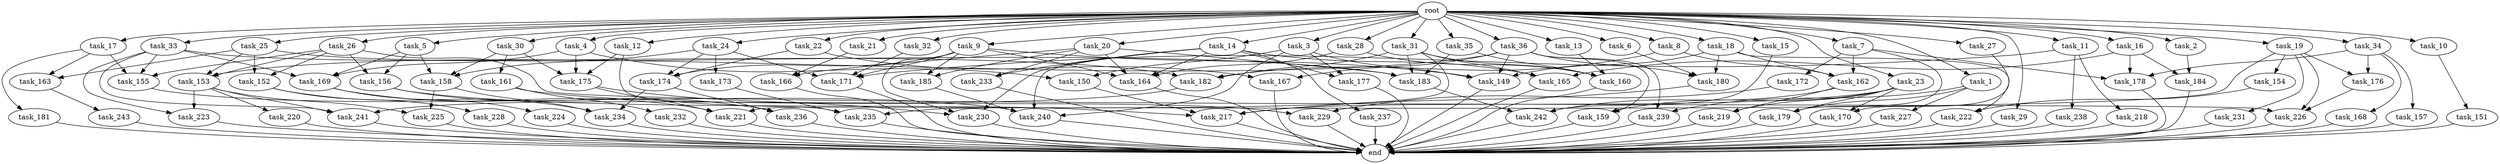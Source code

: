 digraph G {
  task_162 [size="8933531975.680000"];
  task_220 [size="6957847019.520000"];
  task_221 [size="16320875724.800001"];
  task_240 [size="20787641712.639999"];
  task_15 [size="10.240000"];
  task_229 [size="2920577761.280000"];
  task_161 [size="5497558138.880000"];
  task_9 [size="10.240000"];
  task_163 [size="2147483648.000000"];
  task_183 [size="12025908428.800001"];
  task_4 [size="10.240000"];
  task_179 [size="9448928051.200001"];
  task_20 [size="10.240000"];
  task_166 [size="10737418240.000000"];
  task_13 [size="10.240000"];
  task_14 [size="10.240000"];
  task_174 [size="10823317585.920000"];
  task_32 [size="10.240000"];
  task_3 [size="10.240000"];
  task_159 [size="4552665333.760000"];
  task_5 [size="10.240000"];
  task_169 [size="6528350289.920000"];
  task_180 [size="9277129359.360001"];
  task_155 [size="11424613007.360001"];
  task_185 [size="9105330667.520000"];
  task_22 [size="10.240000"];
  task_231 [size="773094113.280000"];
  task_26 [size="10.240000"];
  task_28 [size="10.240000"];
  task_158 [size="6614249635.840000"];
  task_175 [size="8933531975.680000"];
  task_233 [size="3521873182.720000"];
  task_150 [size="8589934592.000000"];
  task_2 [size="10.240000"];
  task_181 [size="1374389534.720000"];
  task_172 [size="3092376453.120000"];
  task_7 [size="10.240000"];
  task_176 [size="6270652252.160000"];
  task_25 [size="10.240000"];
  task_21 [size="10.240000"];
  task_31 [size="10.240000"];
  task_232 [size="773094113.280000"];
  task_1 [size="10.240000"];
  task_23 [size="10.240000"];
  task_238 [size="6957847019.520000"];
  task_237 [size="1374389534.720000"];
  task_154 [size="773094113.280000"];
  task_29 [size="10.240000"];
  task_173 [size="773094113.280000"];
  task_236 [size="3521873182.720000"];
  task_223 [size="10050223472.639999"];
  task_217 [size="7301444403.200000"];
  task_184 [size="6871947673.600000"];
  task_24 [size="10.240000"];
  task_18 [size="10.240000"];
  task_218 [size="6957847019.520000"];
  task_167 [size="3435973836.800000"];
  task_243 [size="6957847019.520000"];
  task_226 [size="16320875724.800001"];
  task_242 [size="14860586844.160000"];
  task_170 [size="6356551598.080000"];
  task_157 [size="5497558138.880000"];
  task_165 [size="9706626088.960001"];
  task_230 [size="9105330667.520000"];
  task_149 [size="13142599925.760000"];
  task_19 [size="10.240000"];
  task_168 [size="5497558138.880000"];
  task_224 [size="8589934592.000000"];
  task_222 [size="1116691496.960000"];
  task_177 [size="6871947673.600000"];
  task_164 [size="10823317585.920000"];
  task_16 [size="10.240000"];
  task_30 [size="10.240000"];
  task_8 [size="10.240000"];
  task_12 [size="10.240000"];
  task_34 [size="10.240000"];
  root [size="0.000000"];
  task_17 [size="10.240000"];
  end [size="0.000000"];
  task_152 [size="7730941132.800000"];
  task_151 [size="2147483648.000000"];
  task_156 [size="7301444403.200000"];
  task_219 [size="4982162063.360000"];
  task_27 [size="10.240000"];
  task_182 [size="15547781611.520000"];
  task_6 [size="10.240000"];
  task_35 [size="10.240000"];
  task_33 [size="10.240000"];
  task_241 [size="12197707120.639999"];
  task_225 [size="7301444403.200000"];
  task_239 [size="2491081031.680000"];
  task_228 [size="773094113.280000"];
  task_234 [size="3264175144.960000"];
  task_10 [size="10.240000"];
  task_171 [size="16063177687.040001"];
  task_11 [size="10.240000"];
  task_227 [size="2147483648.000000"];
  task_153 [size="8074538516.480000"];
  task_36 [size="10.240000"];
  task_178 [size="9964324126.719999"];
  task_235 [size="1889785610.240000"];
  task_160 [size="10823317585.920000"];

  task_162 -> task_219 [size="75497472.000000"];
  task_162 -> task_242 [size="75497472.000000"];
  task_220 -> end [size="1.000000"];
  task_221 -> end [size="1.000000"];
  task_240 -> end [size="1.000000"];
  task_15 -> task_242 [size="838860800.000000"];
  task_229 -> end [size="1.000000"];
  task_161 -> task_232 [size="75497472.000000"];
  task_161 -> task_229 [size="75497472.000000"];
  task_9 -> task_230 [size="679477248.000000"];
  task_9 -> task_174 [size="679477248.000000"];
  task_9 -> task_185 [size="679477248.000000"];
  task_9 -> task_164 [size="679477248.000000"];
  task_9 -> task_171 [size="679477248.000000"];
  task_9 -> task_149 [size="679477248.000000"];
  task_163 -> task_243 [size="679477248.000000"];
  task_183 -> task_242 [size="536870912.000000"];
  task_4 -> task_150 [size="301989888.000000"];
  task_4 -> task_169 [size="301989888.000000"];
  task_4 -> task_175 [size="301989888.000000"];
  task_179 -> end [size="1.000000"];
  task_20 -> task_183 [size="209715200.000000"];
  task_20 -> task_233 [size="209715200.000000"];
  task_20 -> task_164 [size="209715200.000000"];
  task_20 -> task_166 [size="209715200.000000"];
  task_20 -> task_185 [size="209715200.000000"];
  task_166 -> end [size="1.000000"];
  task_13 -> task_160 [size="134217728.000000"];
  task_14 -> task_165 [size="134217728.000000"];
  task_14 -> task_230 [size="134217728.000000"];
  task_14 -> task_240 [size="134217728.000000"];
  task_14 -> task_233 [size="134217728.000000"];
  task_14 -> task_164 [size="134217728.000000"];
  task_14 -> task_177 [size="134217728.000000"];
  task_14 -> task_237 [size="134217728.000000"];
  task_174 -> task_236 [size="209715200.000000"];
  task_174 -> task_234 [size="209715200.000000"];
  task_32 -> task_171 [size="134217728.000000"];
  task_3 -> task_177 [size="536870912.000000"];
  task_3 -> task_150 [size="536870912.000000"];
  task_3 -> task_149 [size="536870912.000000"];
  task_3 -> task_240 [size="536870912.000000"];
  task_159 -> end [size="1.000000"];
  task_5 -> task_158 [size="33554432.000000"];
  task_5 -> task_169 [size="33554432.000000"];
  task_5 -> task_156 [size="33554432.000000"];
  task_169 -> task_221 [size="838860800.000000"];
  task_169 -> task_224 [size="838860800.000000"];
  task_180 -> task_217 [size="134217728.000000"];
  task_155 -> task_240 [size="679477248.000000"];
  task_185 -> task_240 [size="679477248.000000"];
  task_22 -> task_167 [size="301989888.000000"];
  task_22 -> task_174 [size="301989888.000000"];
  task_231 -> end [size="1.000000"];
  task_26 -> task_155 [size="679477248.000000"];
  task_26 -> task_226 [size="679477248.000000"];
  task_26 -> task_156 [size="679477248.000000"];
  task_26 -> task_152 [size="679477248.000000"];
  task_26 -> task_153 [size="679477248.000000"];
  task_28 -> task_164 [size="33554432.000000"];
  task_28 -> task_160 [size="33554432.000000"];
  task_158 -> task_225 [size="33554432.000000"];
  task_158 -> task_234 [size="33554432.000000"];
  task_175 -> task_221 [size="75497472.000000"];
  task_175 -> task_230 [size="75497472.000000"];
  task_233 -> end [size="1.000000"];
  task_150 -> task_217 [size="33554432.000000"];
  task_2 -> task_184 [size="536870912.000000"];
  task_181 -> end [size="1.000000"];
  task_172 -> task_229 [size="209715200.000000"];
  task_7 -> task_162 [size="301989888.000000"];
  task_7 -> task_178 [size="301989888.000000"];
  task_7 -> task_172 [size="301989888.000000"];
  task_7 -> task_179 [size="301989888.000000"];
  task_176 -> task_226 [size="838860800.000000"];
  task_25 -> task_183 [size="75497472.000000"];
  task_25 -> task_153 [size="75497472.000000"];
  task_25 -> task_152 [size="75497472.000000"];
  task_25 -> task_163 [size="75497472.000000"];
  task_21 -> task_166 [size="838860800.000000"];
  task_31 -> task_221 [size="679477248.000000"];
  task_31 -> task_183 [size="679477248.000000"];
  task_31 -> task_182 [size="679477248.000000"];
  task_31 -> task_165 [size="679477248.000000"];
  task_31 -> task_160 [size="679477248.000000"];
  task_232 -> end [size="1.000000"];
  task_1 -> task_179 [size="209715200.000000"];
  task_1 -> task_227 [size="209715200.000000"];
  task_1 -> task_239 [size="209715200.000000"];
  task_23 -> task_179 [size="411041792.000000"];
  task_23 -> task_219 [size="411041792.000000"];
  task_23 -> task_159 [size="411041792.000000"];
  task_23 -> task_217 [size="411041792.000000"];
  task_23 -> task_170 [size="411041792.000000"];
  task_238 -> end [size="1.000000"];
  task_237 -> end [size="1.000000"];
  task_154 -> task_222 [size="75497472.000000"];
  task_29 -> end [size="1.000000"];
  task_173 -> task_235 [size="75497472.000000"];
  task_236 -> end [size="1.000000"];
  task_223 -> end [size="1.000000"];
  task_217 -> end [size="1.000000"];
  task_184 -> end [size="1.000000"];
  task_24 -> task_158 [size="75497472.000000"];
  task_24 -> task_171 [size="75497472.000000"];
  task_24 -> task_173 [size="75497472.000000"];
  task_24 -> task_174 [size="75497472.000000"];
  task_18 -> task_162 [size="33554432.000000"];
  task_18 -> task_180 [size="33554432.000000"];
  task_18 -> task_222 [size="33554432.000000"];
  task_18 -> task_149 [size="33554432.000000"];
  task_218 -> end [size="1.000000"];
  task_167 -> end [size="1.000000"];
  task_243 -> end [size="1.000000"];
  task_226 -> end [size="1.000000"];
  task_242 -> end [size="1.000000"];
  task_170 -> end [size="1.000000"];
  task_157 -> end [size="1.000000"];
  task_165 -> end [size="1.000000"];
  task_230 -> end [size="1.000000"];
  task_149 -> end [size="1.000000"];
  task_19 -> task_231 [size="75497472.000000"];
  task_19 -> task_176 [size="75497472.000000"];
  task_19 -> task_235 [size="75497472.000000"];
  task_19 -> task_226 [size="75497472.000000"];
  task_19 -> task_154 [size="75497472.000000"];
  task_168 -> end [size="1.000000"];
  task_224 -> end [size="1.000000"];
  task_222 -> end [size="1.000000"];
  task_177 -> end [size="1.000000"];
  task_164 -> end [size="1.000000"];
  task_16 -> task_178 [size="134217728.000000"];
  task_16 -> task_165 [size="134217728.000000"];
  task_16 -> task_184 [size="134217728.000000"];
  task_30 -> task_158 [size="536870912.000000"];
  task_30 -> task_161 [size="536870912.000000"];
  task_30 -> task_175 [size="536870912.000000"];
  task_8 -> task_162 [size="536870912.000000"];
  task_8 -> task_182 [size="536870912.000000"];
  task_12 -> task_235 [size="33554432.000000"];
  task_12 -> task_175 [size="33554432.000000"];
  task_34 -> task_168 [size="536870912.000000"];
  task_34 -> task_157 [size="536870912.000000"];
  task_34 -> task_178 [size="536870912.000000"];
  task_34 -> task_176 [size="536870912.000000"];
  root -> task_26 [size="1.000000"];
  root -> task_8 [size="1.000000"];
  root -> task_34 [size="1.000000"];
  root -> task_28 [size="1.000000"];
  root -> task_15 [size="1.000000"];
  root -> task_29 [size="1.000000"];
  root -> task_17 [size="1.000000"];
  root -> task_9 [size="1.000000"];
  root -> task_6 [size="1.000000"];
  root -> task_2 [size="1.000000"];
  root -> task_10 [size="1.000000"];
  root -> task_27 [size="1.000000"];
  root -> task_7 [size="1.000000"];
  root -> task_4 [size="1.000000"];
  root -> task_24 [size="1.000000"];
  root -> task_25 [size="1.000000"];
  root -> task_18 [size="1.000000"];
  root -> task_20 [size="1.000000"];
  root -> task_35 [size="1.000000"];
  root -> task_13 [size="1.000000"];
  root -> task_31 [size="1.000000"];
  root -> task_14 [size="1.000000"];
  root -> task_1 [size="1.000000"];
  root -> task_23 [size="1.000000"];
  root -> task_11 [size="1.000000"];
  root -> task_3 [size="1.000000"];
  root -> task_32 [size="1.000000"];
  root -> task_5 [size="1.000000"];
  root -> task_12 [size="1.000000"];
  root -> task_22 [size="1.000000"];
  root -> task_19 [size="1.000000"];
  root -> task_33 [size="1.000000"];
  root -> task_36 [size="1.000000"];
  root -> task_21 [size="1.000000"];
  root -> task_16 [size="1.000000"];
  root -> task_30 [size="1.000000"];
  task_17 -> task_155 [size="134217728.000000"];
  task_17 -> task_181 [size="134217728.000000"];
  task_17 -> task_163 [size="134217728.000000"];
  task_152 -> task_228 [size="75497472.000000"];
  task_152 -> task_234 [size="75497472.000000"];
  task_151 -> end [size="1.000000"];
  task_156 -> task_236 [size="134217728.000000"];
  task_156 -> task_217 [size="134217728.000000"];
  task_219 -> end [size="1.000000"];
  task_27 -> task_170 [size="209715200.000000"];
  task_182 -> task_241 [size="209715200.000000"];
  task_6 -> task_180 [size="838860800.000000"];
  task_35 -> task_183 [size="209715200.000000"];
  task_35 -> task_160 [size="209715200.000000"];
  task_33 -> task_155 [size="301989888.000000"];
  task_33 -> task_223 [size="301989888.000000"];
  task_33 -> task_169 [size="301989888.000000"];
  task_33 -> task_182 [size="301989888.000000"];
  task_33 -> task_241 [size="301989888.000000"];
  task_241 -> end [size="1.000000"];
  task_225 -> end [size="1.000000"];
  task_239 -> end [size="1.000000"];
  task_228 -> end [size="1.000000"];
  task_234 -> end [size="1.000000"];
  task_10 -> task_151 [size="209715200.000000"];
  task_171 -> end [size="1.000000"];
  task_11 -> task_218 [size="679477248.000000"];
  task_11 -> task_171 [size="679477248.000000"];
  task_11 -> task_238 [size="679477248.000000"];
  task_227 -> end [size="1.000000"];
  task_153 -> task_223 [size="679477248.000000"];
  task_153 -> task_225 [size="679477248.000000"];
  task_153 -> task_220 [size="679477248.000000"];
  task_153 -> task_241 [size="679477248.000000"];
  task_36 -> task_167 [size="33554432.000000"];
  task_36 -> task_239 [size="33554432.000000"];
  task_36 -> task_149 [size="33554432.000000"];
  task_36 -> task_180 [size="33554432.000000"];
  task_36 -> task_159 [size="33554432.000000"];
  task_36 -> task_153 [size="33554432.000000"];
  task_178 -> end [size="1.000000"];
  task_235 -> end [size="1.000000"];
  task_160 -> end [size="1.000000"];
}
